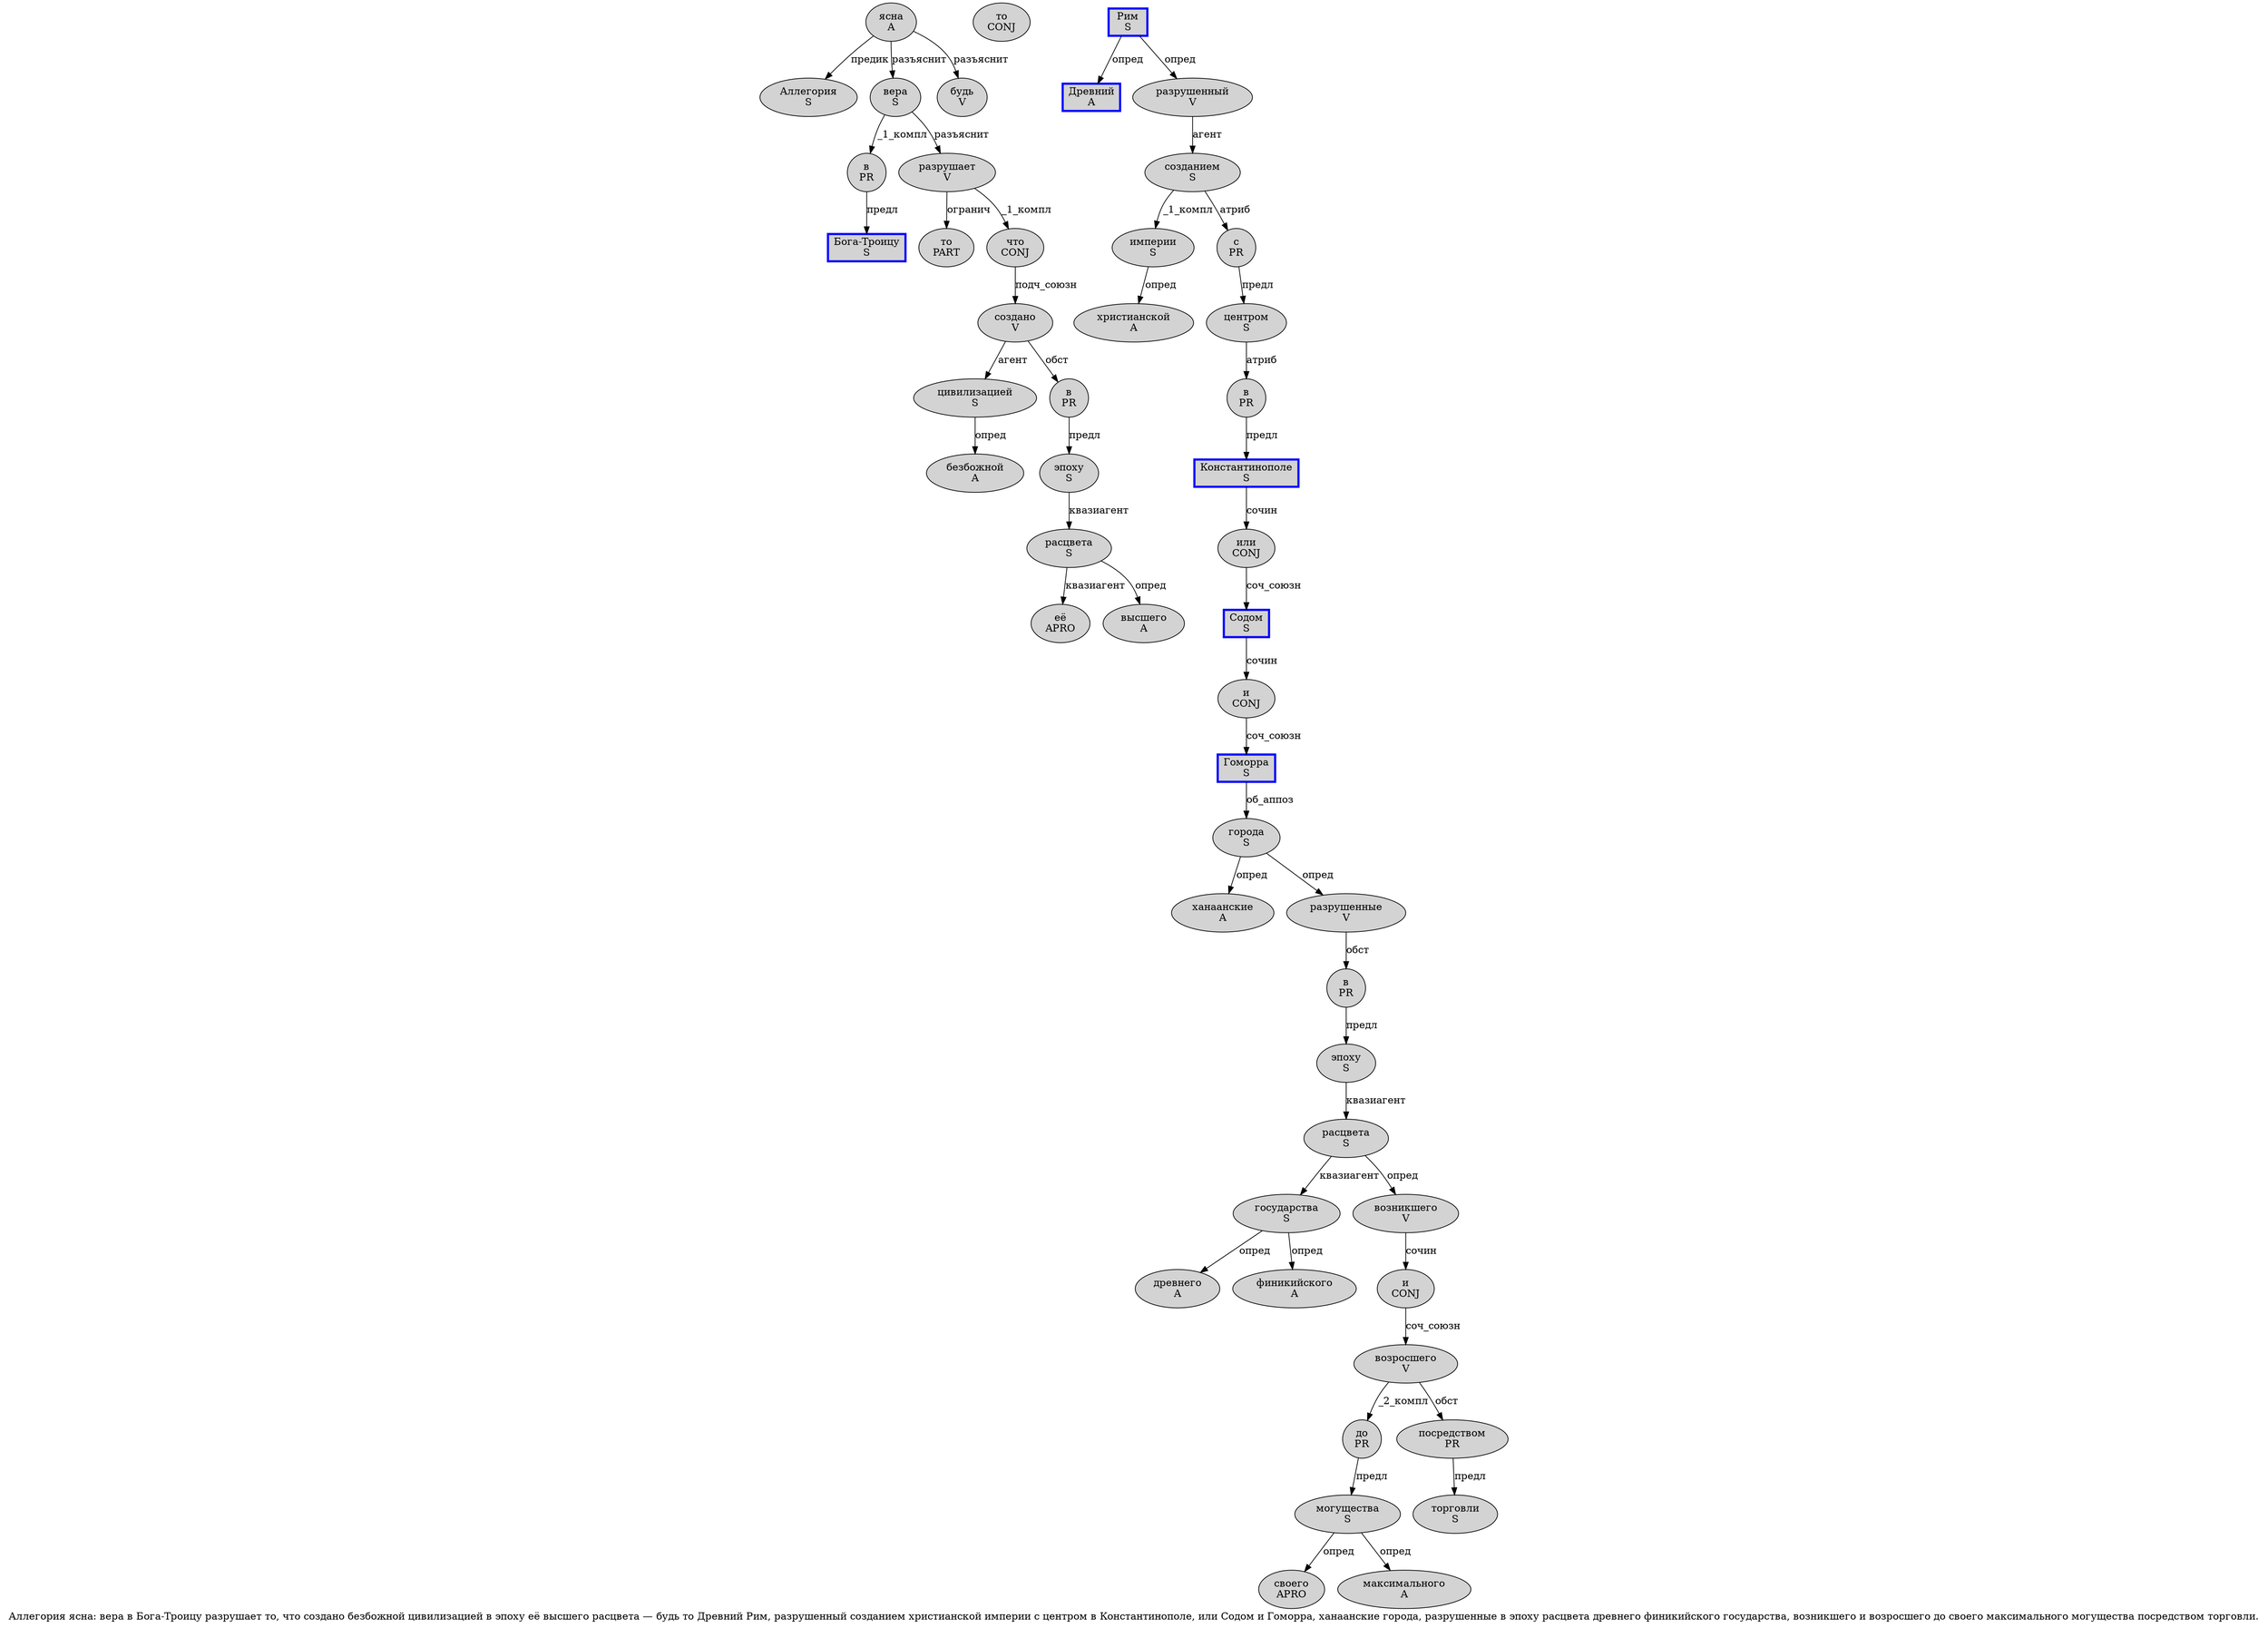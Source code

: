 digraph SENTENCE_4393 {
	graph [label="Аллегория ясна: вера в Бога-Троицу разрушает то, что создано безбожной цивилизацией в эпоху её высшего расцвета — будь то Древний Рим, разрушенный созданием христианской империи с центром в Константинополе, или Содом и Гоморра, ханаанские города, разрушенные в эпоху расцвета древнего финикийского государства, возникшего и возросшего до своего максимального могущества посредством торговли."]
	node [style=filled]
		0 [label="Аллегория
S" color="" fillcolor=lightgray penwidth=1 shape=ellipse]
		1 [label="ясна
A" color="" fillcolor=lightgray penwidth=1 shape=ellipse]
		3 [label="вера
S" color="" fillcolor=lightgray penwidth=1 shape=ellipse]
		4 [label="в
PR" color="" fillcolor=lightgray penwidth=1 shape=ellipse]
		5 [label="Бога-Троицу
S" color=blue fillcolor=lightgray penwidth=3 shape=box]
		6 [label="разрушает
V" color="" fillcolor=lightgray penwidth=1 shape=ellipse]
		7 [label="то
PART" color="" fillcolor=lightgray penwidth=1 shape=ellipse]
		9 [label="что
CONJ" color="" fillcolor=lightgray penwidth=1 shape=ellipse]
		10 [label="создано
V" color="" fillcolor=lightgray penwidth=1 shape=ellipse]
		11 [label="безбожной
A" color="" fillcolor=lightgray penwidth=1 shape=ellipse]
		12 [label="цивилизацией
S" color="" fillcolor=lightgray penwidth=1 shape=ellipse]
		13 [label="в
PR" color="" fillcolor=lightgray penwidth=1 shape=ellipse]
		14 [label="эпоху
S" color="" fillcolor=lightgray penwidth=1 shape=ellipse]
		15 [label="её
APRO" color="" fillcolor=lightgray penwidth=1 shape=ellipse]
		16 [label="высшего
A" color="" fillcolor=lightgray penwidth=1 shape=ellipse]
		17 [label="расцвета
S" color="" fillcolor=lightgray penwidth=1 shape=ellipse]
		19 [label="будь
V" color="" fillcolor=lightgray penwidth=1 shape=ellipse]
		20 [label="то
CONJ" color="" fillcolor=lightgray penwidth=1 shape=ellipse]
		21 [label="Древний
A" color=blue fillcolor=lightgray penwidth=3 shape=box]
		22 [label="Рим
S" color=blue fillcolor=lightgray penwidth=3 shape=box]
		24 [label="разрушенный
V" color="" fillcolor=lightgray penwidth=1 shape=ellipse]
		25 [label="созданием
S" color="" fillcolor=lightgray penwidth=1 shape=ellipse]
		26 [label="христианской
A" color="" fillcolor=lightgray penwidth=1 shape=ellipse]
		27 [label="империи
S" color="" fillcolor=lightgray penwidth=1 shape=ellipse]
		28 [label="с
PR" color="" fillcolor=lightgray penwidth=1 shape=ellipse]
		29 [label="центром
S" color="" fillcolor=lightgray penwidth=1 shape=ellipse]
		30 [label="в
PR" color="" fillcolor=lightgray penwidth=1 shape=ellipse]
		31 [label="Константинополе
S" color=blue fillcolor=lightgray penwidth=3 shape=box]
		33 [label="или
CONJ" color="" fillcolor=lightgray penwidth=1 shape=ellipse]
		34 [label="Содом
S" color=blue fillcolor=lightgray penwidth=3 shape=box]
		35 [label="и
CONJ" color="" fillcolor=lightgray penwidth=1 shape=ellipse]
		36 [label="Гоморра
S" color=blue fillcolor=lightgray penwidth=3 shape=box]
		38 [label="ханаанские
A" color="" fillcolor=lightgray penwidth=1 shape=ellipse]
		39 [label="города
S" color="" fillcolor=lightgray penwidth=1 shape=ellipse]
		41 [label="разрушенные
V" color="" fillcolor=lightgray penwidth=1 shape=ellipse]
		42 [label="в
PR" color="" fillcolor=lightgray penwidth=1 shape=ellipse]
		43 [label="эпоху
S" color="" fillcolor=lightgray penwidth=1 shape=ellipse]
		44 [label="расцвета
S" color="" fillcolor=lightgray penwidth=1 shape=ellipse]
		45 [label="древнего
A" color="" fillcolor=lightgray penwidth=1 shape=ellipse]
		46 [label="финикийского
A" color="" fillcolor=lightgray penwidth=1 shape=ellipse]
		47 [label="государства
S" color="" fillcolor=lightgray penwidth=1 shape=ellipse]
		49 [label="возникшего
V" color="" fillcolor=lightgray penwidth=1 shape=ellipse]
		50 [label="и
CONJ" color="" fillcolor=lightgray penwidth=1 shape=ellipse]
		51 [label="возросшего
V" color="" fillcolor=lightgray penwidth=1 shape=ellipse]
		52 [label="до
PR" color="" fillcolor=lightgray penwidth=1 shape=ellipse]
		53 [label="своего
APRO" color="" fillcolor=lightgray penwidth=1 shape=ellipse]
		54 [label="максимального
A" color="" fillcolor=lightgray penwidth=1 shape=ellipse]
		55 [label="могущества
S" color="" fillcolor=lightgray penwidth=1 shape=ellipse]
		56 [label="посредством
PR" color="" fillcolor=lightgray penwidth=1 shape=ellipse]
		57 [label="торговли
S" color="" fillcolor=lightgray penwidth=1 shape=ellipse]
			9 -> 10 [label="подч_союзн"]
			31 -> 33 [label="сочин"]
			35 -> 36 [label="соч_союзн"]
			33 -> 34 [label="соч_союзн"]
			29 -> 30 [label="атриб"]
			12 -> 11 [label="опред"]
			13 -> 14 [label="предл"]
			34 -> 35 [label="сочин"]
			42 -> 43 [label="предл"]
			4 -> 5 [label="предл"]
			1 -> 0 [label="предик"]
			1 -> 3 [label="разъяснит"]
			1 -> 19 [label="разъяснит"]
			43 -> 44 [label="квазиагент"]
			6 -> 7 [label="огранич"]
			6 -> 9 [label="_1_компл"]
			55 -> 53 [label="опред"]
			55 -> 54 [label="опред"]
			10 -> 12 [label="агент"]
			10 -> 13 [label="обст"]
			28 -> 29 [label="предл"]
			47 -> 45 [label="опред"]
			47 -> 46 [label="опред"]
			36 -> 39 [label="об_аппоз"]
			30 -> 31 [label="предл"]
			39 -> 38 [label="опред"]
			39 -> 41 [label="опред"]
			25 -> 27 [label="_1_компл"]
			25 -> 28 [label="атриб"]
			52 -> 55 [label="предл"]
			49 -> 50 [label="сочин"]
			24 -> 25 [label="агент"]
			22 -> 21 [label="опред"]
			22 -> 24 [label="опред"]
			51 -> 52 [label="_2_компл"]
			51 -> 56 [label="обст"]
			14 -> 17 [label="квазиагент"]
			44 -> 47 [label="квазиагент"]
			44 -> 49 [label="опред"]
			41 -> 42 [label="обст"]
			3 -> 4 [label="_1_компл"]
			3 -> 6 [label="разъяснит"]
			27 -> 26 [label="опред"]
			17 -> 15 [label="квазиагент"]
			17 -> 16 [label="опред"]
			56 -> 57 [label="предл"]
			50 -> 51 [label="соч_союзн"]
}